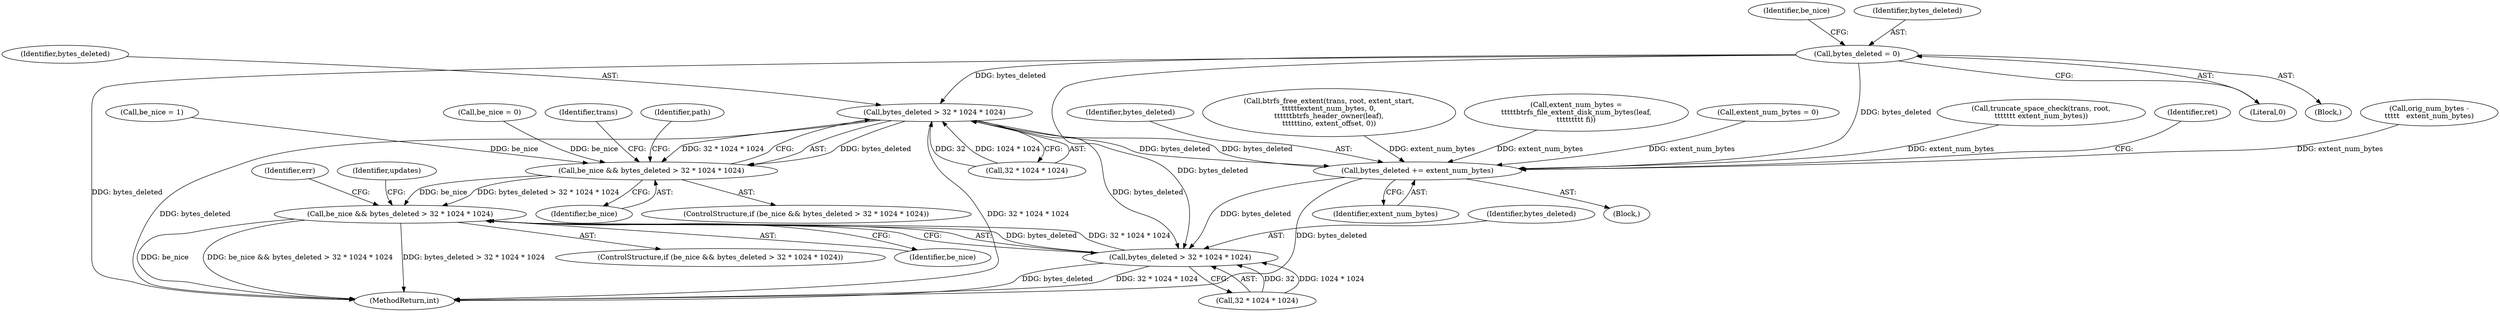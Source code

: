 digraph "0_linux_0305cd5f7fca85dae392b9ba85b116896eb7c1c7@API" {
"1000177" [label="(Call,bytes_deleted = 0)"];
"1000294" [label="(Call,bytes_deleted > 32 * 1024 * 1024)"];
"1000292" [label="(Call,be_nice && bytes_deleted > 32 * 1024 * 1024)"];
"1000915" [label="(Call,be_nice && bytes_deleted > 32 * 1024 * 1024)"];
"1000731" [label="(Call,bytes_deleted += extent_num_bytes)"];
"1000917" [label="(Call,bytes_deleted > 32 * 1024 * 1024)"];
"1000733" [label="(Identifier,extent_num_bytes)"];
"1000917" [label="(Call,bytes_deleted > 32 * 1024 * 1024)"];
"1000731" [label="(Call,bytes_deleted += extent_num_bytes)"];
"1000765" [label="(Call,truncate_space_check(trans, root,\n\t\t\t\t\t\t\t extent_num_bytes))"];
"1000735" [label="(Identifier,ret)"];
"1000523" [label="(Call,orig_num_bytes -\n\t\t\t\t\t   extent_num_bytes)"];
"1000182" [label="(Identifier,be_nice)"];
"1000732" [label="(Identifier,bytes_deleted)"];
"1000956" [label="(Identifier,err)"];
"1000296" [label="(Call,32 * 1024 * 1024)"];
"1000294" [label="(Call,bytes_deleted > 32 * 1024 * 1024)"];
"1000179" [label="(Literal,0)"];
"1000293" [label="(Identifier,be_nice)"];
"1000211" [label="(Call,be_nice = 1)"];
"1000918" [label="(Identifier,bytes_deleted)"];
"1000736" [label="(Call,btrfs_free_extent(trans, root, extent_start,\n\t\t\t\t\t\textent_num_bytes, 0,\n\t\t\t\t\t\tbtrfs_header_owner(leaf),\n\t\t\t\t\t\tino, extent_offset, 0))"];
"1000915" [label="(Call,be_nice && bytes_deleted > 32 * 1024 * 1024)"];
"1000544" [label="(Call,extent_num_bytes =\n\t\t\t\t\tbtrfs_file_extent_disk_num_bytes(leaf,\n\t\t\t\t\t\t\t\t\t fi))"];
"1000178" [label="(Identifier,bytes_deleted)"];
"1000181" [label="(Call,be_nice = 0)"];
"1000177" [label="(Call,bytes_deleted = 0)"];
"1000295" [label="(Identifier,bytes_deleted)"];
"1000957" [label="(MethodReturn,int)"];
"1000118" [label="(Block,)"];
"1000292" [label="(Call,be_nice && bytes_deleted > 32 * 1024 * 1024)"];
"1000291" [label="(ControlStructure,if (be_nice && bytes_deleted > 32 * 1024 * 1024))"];
"1000914" [label="(ControlStructure,if (be_nice && bytes_deleted > 32 * 1024 * 1024))"];
"1000927" [label="(Identifier,updates)"];
"1000919" [label="(Call,32 * 1024 * 1024)"];
"1000304" [label="(Identifier,trans)"];
"1000728" [label="(Block,)"];
"1000129" [label="(Call,extent_num_bytes = 0)"];
"1000916" [label="(Identifier,be_nice)"];
"1000314" [label="(Identifier,path)"];
"1000177" -> "1000118"  [label="AST: "];
"1000177" -> "1000179"  [label="CFG: "];
"1000178" -> "1000177"  [label="AST: "];
"1000179" -> "1000177"  [label="AST: "];
"1000182" -> "1000177"  [label="CFG: "];
"1000177" -> "1000957"  [label="DDG: bytes_deleted"];
"1000177" -> "1000294"  [label="DDG: bytes_deleted"];
"1000177" -> "1000731"  [label="DDG: bytes_deleted"];
"1000177" -> "1000917"  [label="DDG: bytes_deleted"];
"1000294" -> "1000292"  [label="AST: "];
"1000294" -> "1000296"  [label="CFG: "];
"1000295" -> "1000294"  [label="AST: "];
"1000296" -> "1000294"  [label="AST: "];
"1000292" -> "1000294"  [label="CFG: "];
"1000294" -> "1000957"  [label="DDG: 32 * 1024 * 1024"];
"1000294" -> "1000957"  [label="DDG: bytes_deleted"];
"1000294" -> "1000292"  [label="DDG: bytes_deleted"];
"1000294" -> "1000292"  [label="DDG: 32 * 1024 * 1024"];
"1000731" -> "1000294"  [label="DDG: bytes_deleted"];
"1000296" -> "1000294"  [label="DDG: 32"];
"1000296" -> "1000294"  [label="DDG: 1024 * 1024"];
"1000294" -> "1000731"  [label="DDG: bytes_deleted"];
"1000294" -> "1000917"  [label="DDG: bytes_deleted"];
"1000292" -> "1000291"  [label="AST: "];
"1000292" -> "1000293"  [label="CFG: "];
"1000293" -> "1000292"  [label="AST: "];
"1000304" -> "1000292"  [label="CFG: "];
"1000314" -> "1000292"  [label="CFG: "];
"1000181" -> "1000292"  [label="DDG: be_nice"];
"1000211" -> "1000292"  [label="DDG: be_nice"];
"1000292" -> "1000915"  [label="DDG: be_nice"];
"1000292" -> "1000915"  [label="DDG: bytes_deleted > 32 * 1024 * 1024"];
"1000915" -> "1000914"  [label="AST: "];
"1000915" -> "1000916"  [label="CFG: "];
"1000915" -> "1000917"  [label="CFG: "];
"1000916" -> "1000915"  [label="AST: "];
"1000917" -> "1000915"  [label="AST: "];
"1000927" -> "1000915"  [label="CFG: "];
"1000956" -> "1000915"  [label="CFG: "];
"1000915" -> "1000957"  [label="DDG: be_nice"];
"1000915" -> "1000957"  [label="DDG: be_nice && bytes_deleted > 32 * 1024 * 1024"];
"1000915" -> "1000957"  [label="DDG: bytes_deleted > 32 * 1024 * 1024"];
"1000917" -> "1000915"  [label="DDG: bytes_deleted"];
"1000917" -> "1000915"  [label="DDG: 32 * 1024 * 1024"];
"1000731" -> "1000728"  [label="AST: "];
"1000731" -> "1000733"  [label="CFG: "];
"1000732" -> "1000731"  [label="AST: "];
"1000733" -> "1000731"  [label="AST: "];
"1000735" -> "1000731"  [label="CFG: "];
"1000731" -> "1000957"  [label="DDG: bytes_deleted"];
"1000736" -> "1000731"  [label="DDG: extent_num_bytes"];
"1000544" -> "1000731"  [label="DDG: extent_num_bytes"];
"1000765" -> "1000731"  [label="DDG: extent_num_bytes"];
"1000129" -> "1000731"  [label="DDG: extent_num_bytes"];
"1000523" -> "1000731"  [label="DDG: extent_num_bytes"];
"1000731" -> "1000917"  [label="DDG: bytes_deleted"];
"1000917" -> "1000919"  [label="CFG: "];
"1000918" -> "1000917"  [label="AST: "];
"1000919" -> "1000917"  [label="AST: "];
"1000917" -> "1000957"  [label="DDG: bytes_deleted"];
"1000917" -> "1000957"  [label="DDG: 32 * 1024 * 1024"];
"1000919" -> "1000917"  [label="DDG: 32"];
"1000919" -> "1000917"  [label="DDG: 1024 * 1024"];
}
